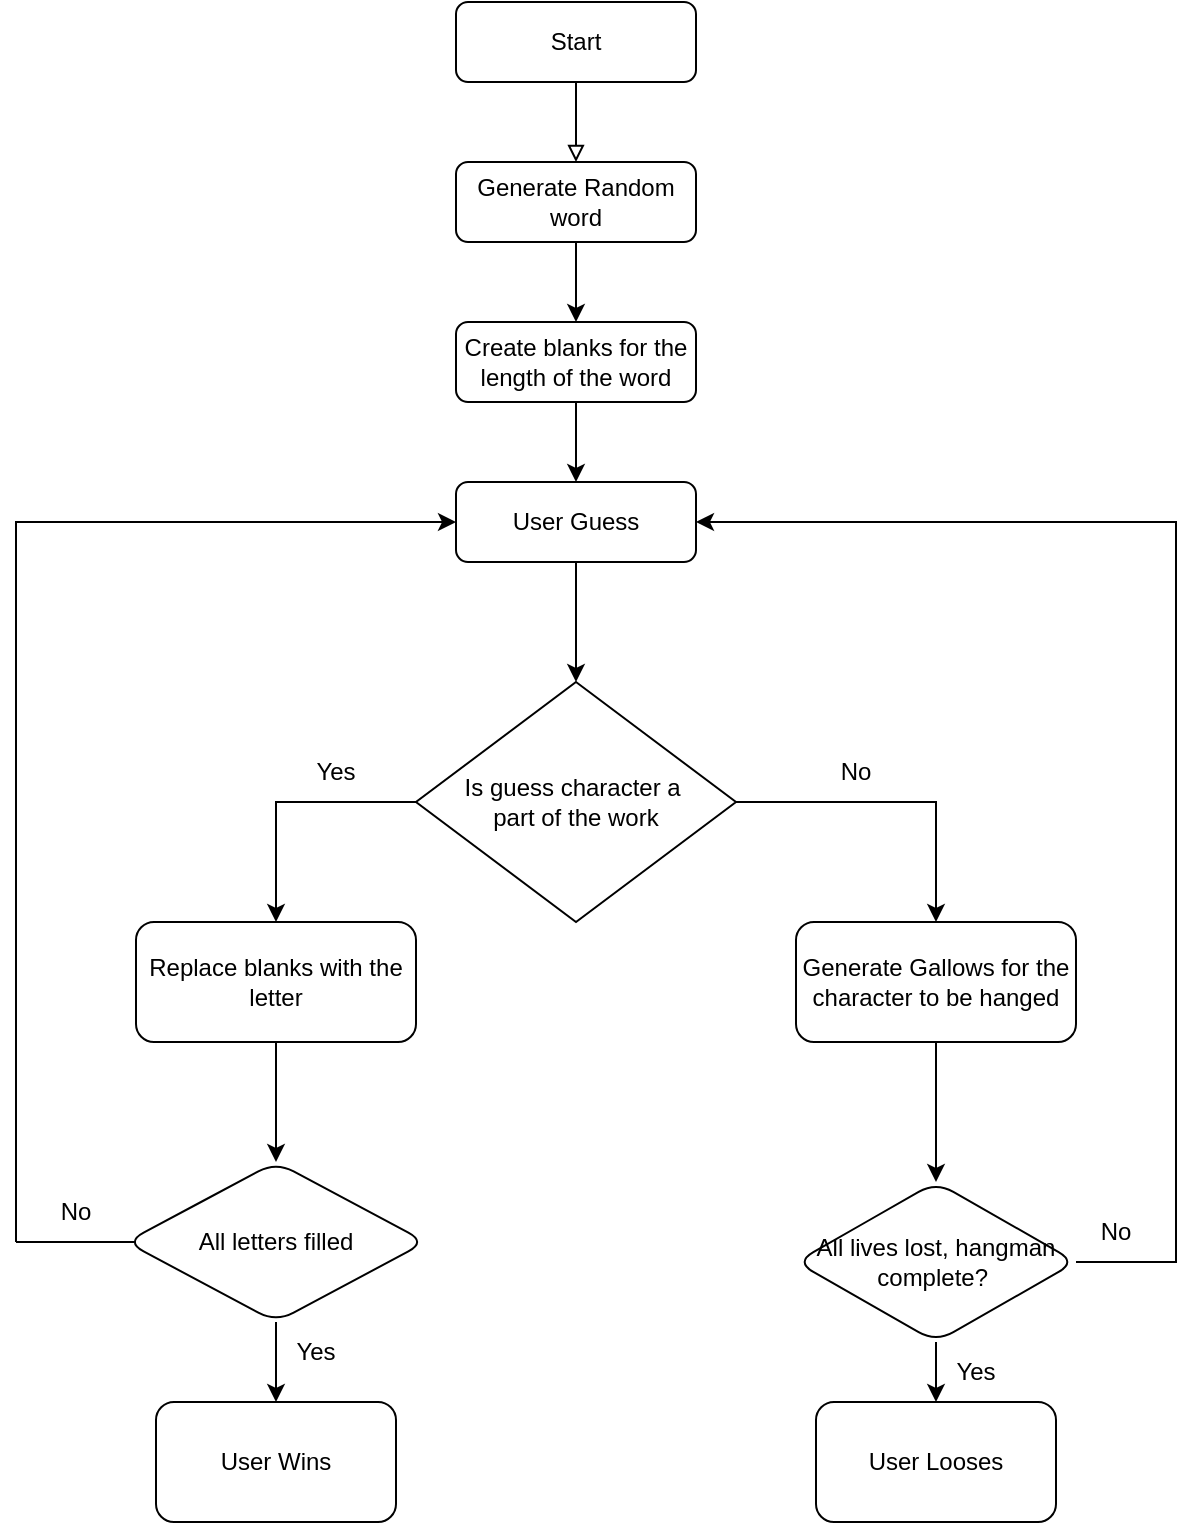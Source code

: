 <mxfile version="20.7.4" type="device"><diagram id="C5RBs43oDa-KdzZeNtuy" name="Page-1"><mxGraphModel dx="1434" dy="796" grid="1" gridSize="10" guides="1" tooltips="1" connect="1" arrows="1" fold="1" page="1" pageScale="1" pageWidth="827" pageHeight="1169" math="0" shadow="0"><root><mxCell id="WIyWlLk6GJQsqaUBKTNV-0"/><mxCell id="WIyWlLk6GJQsqaUBKTNV-1" parent="WIyWlLk6GJQsqaUBKTNV-0"/><mxCell id="WIyWlLk6GJQsqaUBKTNV-2" value="" style="rounded=0;html=1;jettySize=auto;orthogonalLoop=1;fontSize=11;endArrow=block;endFill=0;strokeWidth=1;shadow=0;labelBackgroundColor=none;edgeStyle=orthogonalEdgeStyle;" parent="WIyWlLk6GJQsqaUBKTNV-1" source="WIyWlLk6GJQsqaUBKTNV-3" edge="1"><mxGeometry relative="1" as="geometry"><mxPoint x="400" y="140" as="targetPoint"/></mxGeometry></mxCell><mxCell id="WIyWlLk6GJQsqaUBKTNV-3" value="Start" style="rounded=1;whiteSpace=wrap;html=1;fontSize=12;glass=0;strokeWidth=1;shadow=0;" parent="WIyWlLk6GJQsqaUBKTNV-1" vertex="1"><mxGeometry x="340" y="60" width="120" height="40" as="geometry"/></mxCell><mxCell id="Jrh93x_sMcnsOOE8F8Oz-3" value="" style="edgeStyle=orthogonalEdgeStyle;rounded=0;orthogonalLoop=1;jettySize=auto;html=1;" edge="1" parent="WIyWlLk6GJQsqaUBKTNV-1" source="WIyWlLk6GJQsqaUBKTNV-7" target="Jrh93x_sMcnsOOE8F8Oz-0"><mxGeometry relative="1" as="geometry"/></mxCell><mxCell id="WIyWlLk6GJQsqaUBKTNV-7" value="Generate Random word" style="rounded=1;whiteSpace=wrap;html=1;fontSize=12;glass=0;strokeWidth=1;shadow=0;" parent="WIyWlLk6GJQsqaUBKTNV-1" vertex="1"><mxGeometry x="340" y="140" width="120" height="40" as="geometry"/></mxCell><mxCell id="Jrh93x_sMcnsOOE8F8Oz-5" value="" style="edgeStyle=orthogonalEdgeStyle;rounded=0;orthogonalLoop=1;jettySize=auto;html=1;" edge="1" parent="WIyWlLk6GJQsqaUBKTNV-1" source="Jrh93x_sMcnsOOE8F8Oz-0" target="Jrh93x_sMcnsOOE8F8Oz-4"><mxGeometry relative="1" as="geometry"/></mxCell><mxCell id="Jrh93x_sMcnsOOE8F8Oz-0" value="Create blanks for the length of the word" style="rounded=1;whiteSpace=wrap;html=1;fontSize=12;glass=0;strokeWidth=1;shadow=0;" vertex="1" parent="WIyWlLk6GJQsqaUBKTNV-1"><mxGeometry x="340" y="220" width="120" height="40" as="geometry"/></mxCell><mxCell id="Jrh93x_sMcnsOOE8F8Oz-7" value="" style="edgeStyle=orthogonalEdgeStyle;rounded=0;orthogonalLoop=1;jettySize=auto;html=1;" edge="1" parent="WIyWlLk6GJQsqaUBKTNV-1" source="Jrh93x_sMcnsOOE8F8Oz-4" target="Jrh93x_sMcnsOOE8F8Oz-6"><mxGeometry relative="1" as="geometry"/></mxCell><mxCell id="Jrh93x_sMcnsOOE8F8Oz-4" value="User Guess" style="rounded=1;whiteSpace=wrap;html=1;fontSize=12;glass=0;strokeWidth=1;shadow=0;" vertex="1" parent="WIyWlLk6GJQsqaUBKTNV-1"><mxGeometry x="340" y="300" width="120" height="40" as="geometry"/></mxCell><mxCell id="Jrh93x_sMcnsOOE8F8Oz-11" value="" style="edgeStyle=orthogonalEdgeStyle;rounded=0;orthogonalLoop=1;jettySize=auto;html=1;" edge="1" parent="WIyWlLk6GJQsqaUBKTNV-1" source="Jrh93x_sMcnsOOE8F8Oz-6" target="Jrh93x_sMcnsOOE8F8Oz-10"><mxGeometry relative="1" as="geometry"><Array as="points"><mxPoint x="250" y="460"/></Array></mxGeometry></mxCell><mxCell id="Jrh93x_sMcnsOOE8F8Oz-6" value="Is guess character a&amp;nbsp;&lt;br&gt;part of the work" style="rhombus;whiteSpace=wrap;html=1;" vertex="1" parent="WIyWlLk6GJQsqaUBKTNV-1"><mxGeometry x="320" y="400" width="160" height="120" as="geometry"/></mxCell><mxCell id="Jrh93x_sMcnsOOE8F8Oz-18" value="" style="edgeStyle=orthogonalEdgeStyle;rounded=0;orthogonalLoop=1;jettySize=auto;html=1;" edge="1" parent="WIyWlLk6GJQsqaUBKTNV-1" source="Jrh93x_sMcnsOOE8F8Oz-10" target="Jrh93x_sMcnsOOE8F8Oz-17"><mxGeometry relative="1" as="geometry"/></mxCell><mxCell id="Jrh93x_sMcnsOOE8F8Oz-10" value="Replace blanks with the letter" style="rounded=1;whiteSpace=wrap;html=1;" vertex="1" parent="WIyWlLk6GJQsqaUBKTNV-1"><mxGeometry x="180" y="520" width="140" height="60" as="geometry"/></mxCell><mxCell id="Jrh93x_sMcnsOOE8F8Oz-12" value="Yes" style="text;html=1;strokeColor=none;fillColor=none;align=center;verticalAlign=middle;whiteSpace=wrap;rounded=0;" vertex="1" parent="WIyWlLk6GJQsqaUBKTNV-1"><mxGeometry x="250" y="430" width="60" height="30" as="geometry"/></mxCell><mxCell id="Jrh93x_sMcnsOOE8F8Oz-31" value="" style="edgeStyle=orthogonalEdgeStyle;rounded=0;orthogonalLoop=1;jettySize=auto;html=1;" edge="1" parent="WIyWlLk6GJQsqaUBKTNV-1" source="Jrh93x_sMcnsOOE8F8Oz-13" target="Jrh93x_sMcnsOOE8F8Oz-30"><mxGeometry relative="1" as="geometry"/></mxCell><mxCell id="Jrh93x_sMcnsOOE8F8Oz-13" value="Generate Gallows for the character to be hanged" style="rounded=1;whiteSpace=wrap;html=1;" vertex="1" parent="WIyWlLk6GJQsqaUBKTNV-1"><mxGeometry x="510" y="520" width="140" height="60" as="geometry"/></mxCell><mxCell id="Jrh93x_sMcnsOOE8F8Oz-14" value="" style="endArrow=classic;html=1;rounded=0;entryX=0.5;entryY=0;entryDx=0;entryDy=0;" edge="1" parent="WIyWlLk6GJQsqaUBKTNV-1" target="Jrh93x_sMcnsOOE8F8Oz-13"><mxGeometry width="50" height="50" relative="1" as="geometry"><mxPoint x="480" y="460" as="sourcePoint"/><mxPoint x="530" y="410" as="targetPoint"/><Array as="points"><mxPoint x="580" y="460"/></Array></mxGeometry></mxCell><mxCell id="Jrh93x_sMcnsOOE8F8Oz-16" value="No" style="text;html=1;strokeColor=none;fillColor=none;align=center;verticalAlign=middle;whiteSpace=wrap;rounded=0;" vertex="1" parent="WIyWlLk6GJQsqaUBKTNV-1"><mxGeometry x="510" y="430" width="60" height="30" as="geometry"/></mxCell><mxCell id="Jrh93x_sMcnsOOE8F8Oz-28" value="" style="edgeStyle=orthogonalEdgeStyle;rounded=0;orthogonalLoop=1;jettySize=auto;html=1;" edge="1" parent="WIyWlLk6GJQsqaUBKTNV-1" source="Jrh93x_sMcnsOOE8F8Oz-17" target="Jrh93x_sMcnsOOE8F8Oz-27"><mxGeometry relative="1" as="geometry"/></mxCell><mxCell id="Jrh93x_sMcnsOOE8F8Oz-17" value="All letters filled" style="rhombus;whiteSpace=wrap;html=1;rounded=1;" vertex="1" parent="WIyWlLk6GJQsqaUBKTNV-1"><mxGeometry x="175" y="640" width="150" height="80" as="geometry"/></mxCell><mxCell id="Jrh93x_sMcnsOOE8F8Oz-19" value="" style="endArrow=classic;html=1;rounded=0;entryX=0;entryY=0.5;entryDx=0;entryDy=0;" edge="1" parent="WIyWlLk6GJQsqaUBKTNV-1" target="Jrh93x_sMcnsOOE8F8Oz-4"><mxGeometry width="50" height="50" relative="1" as="geometry"><mxPoint x="120" y="680" as="sourcePoint"/><mxPoint x="225" y="630" as="targetPoint"/><Array as="points"><mxPoint x="120" y="320"/></Array></mxGeometry></mxCell><mxCell id="Jrh93x_sMcnsOOE8F8Oz-23" value="" style="endArrow=none;html=1;rounded=0;" edge="1" parent="WIyWlLk6GJQsqaUBKTNV-1"><mxGeometry width="50" height="50" relative="1" as="geometry"><mxPoint x="120" y="680" as="sourcePoint"/><mxPoint x="180" y="680" as="targetPoint"/></mxGeometry></mxCell><mxCell id="Jrh93x_sMcnsOOE8F8Oz-24" value="No" style="text;html=1;strokeColor=none;fillColor=none;align=center;verticalAlign=middle;whiteSpace=wrap;rounded=0;" vertex="1" parent="WIyWlLk6GJQsqaUBKTNV-1"><mxGeometry x="120" y="650" width="60" height="30" as="geometry"/></mxCell><mxCell id="Jrh93x_sMcnsOOE8F8Oz-27" value="User Wins" style="rounded=1;whiteSpace=wrap;html=1;" vertex="1" parent="WIyWlLk6GJQsqaUBKTNV-1"><mxGeometry x="190" y="760" width="120" height="60" as="geometry"/></mxCell><mxCell id="Jrh93x_sMcnsOOE8F8Oz-29" value="Yes" style="text;html=1;strokeColor=none;fillColor=none;align=center;verticalAlign=middle;whiteSpace=wrap;rounded=0;" vertex="1" parent="WIyWlLk6GJQsqaUBKTNV-1"><mxGeometry x="240" y="720" width="60" height="30" as="geometry"/></mxCell><mxCell id="Jrh93x_sMcnsOOE8F8Oz-32" value="" style="edgeStyle=orthogonalEdgeStyle;rounded=0;orthogonalLoop=1;jettySize=auto;html=1;entryX=1;entryY=0.5;entryDx=0;entryDy=0;" edge="1" parent="WIyWlLk6GJQsqaUBKTNV-1" source="Jrh93x_sMcnsOOE8F8Oz-30" target="Jrh93x_sMcnsOOE8F8Oz-4"><mxGeometry relative="1" as="geometry"><mxPoint x="730" y="690" as="targetPoint"/><Array as="points"><mxPoint x="700" y="690"/><mxPoint x="700" y="320"/></Array></mxGeometry></mxCell><mxCell id="Jrh93x_sMcnsOOE8F8Oz-35" value="" style="edgeStyle=orthogonalEdgeStyle;rounded=0;orthogonalLoop=1;jettySize=auto;html=1;" edge="1" parent="WIyWlLk6GJQsqaUBKTNV-1" source="Jrh93x_sMcnsOOE8F8Oz-30" target="Jrh93x_sMcnsOOE8F8Oz-34"><mxGeometry relative="1" as="geometry"/></mxCell><mxCell id="Jrh93x_sMcnsOOE8F8Oz-30" value="All lives lost, hangman complete?&amp;nbsp;" style="rhombus;whiteSpace=wrap;html=1;rounded=1;" vertex="1" parent="WIyWlLk6GJQsqaUBKTNV-1"><mxGeometry x="510" y="650" width="140" height="80" as="geometry"/></mxCell><mxCell id="Jrh93x_sMcnsOOE8F8Oz-33" value="No" style="text;html=1;strokeColor=none;fillColor=none;align=center;verticalAlign=middle;whiteSpace=wrap;rounded=0;" vertex="1" parent="WIyWlLk6GJQsqaUBKTNV-1"><mxGeometry x="640" y="660" width="60" height="30" as="geometry"/></mxCell><mxCell id="Jrh93x_sMcnsOOE8F8Oz-34" value="User Looses" style="rounded=1;whiteSpace=wrap;html=1;" vertex="1" parent="WIyWlLk6GJQsqaUBKTNV-1"><mxGeometry x="520" y="760" width="120" height="60" as="geometry"/></mxCell><mxCell id="Jrh93x_sMcnsOOE8F8Oz-36" value="Yes" style="text;html=1;strokeColor=none;fillColor=none;align=center;verticalAlign=middle;whiteSpace=wrap;rounded=0;" vertex="1" parent="WIyWlLk6GJQsqaUBKTNV-1"><mxGeometry x="570" y="730" width="60" height="30" as="geometry"/></mxCell></root></mxGraphModel></diagram></mxfile>